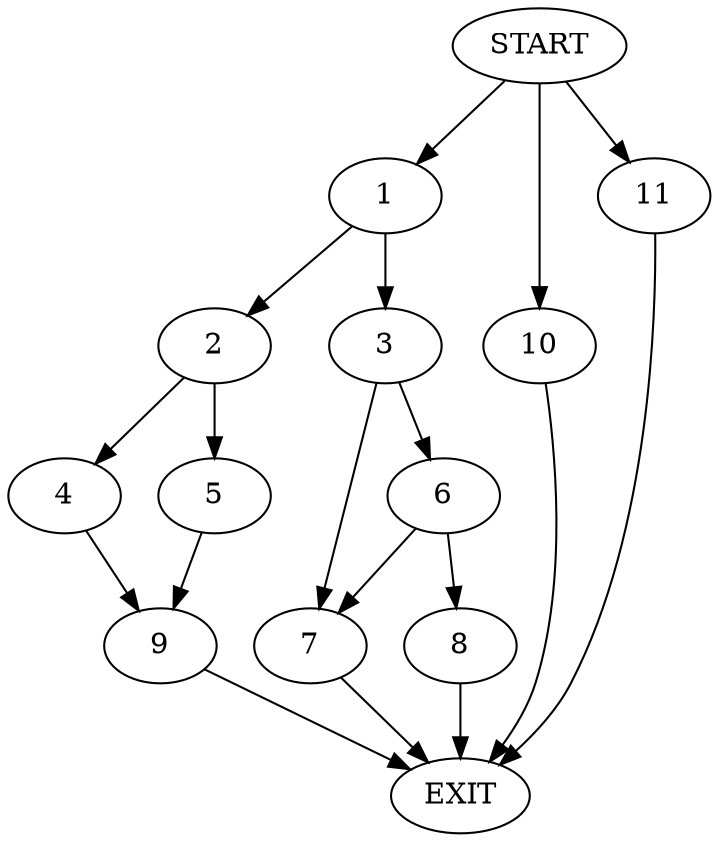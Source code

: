 digraph {
0 [label="START"]
12 [label="EXIT"]
0 -> 1
1 -> 2
1 -> 3
2 -> 4
2 -> 5
3 -> 6
3 -> 7
6 -> 8
6 -> 7
7 -> 12
8 -> 12
5 -> 9
4 -> 9
9 -> 12
0 -> 10
10 -> 12
0 -> 11
11 -> 12
}
